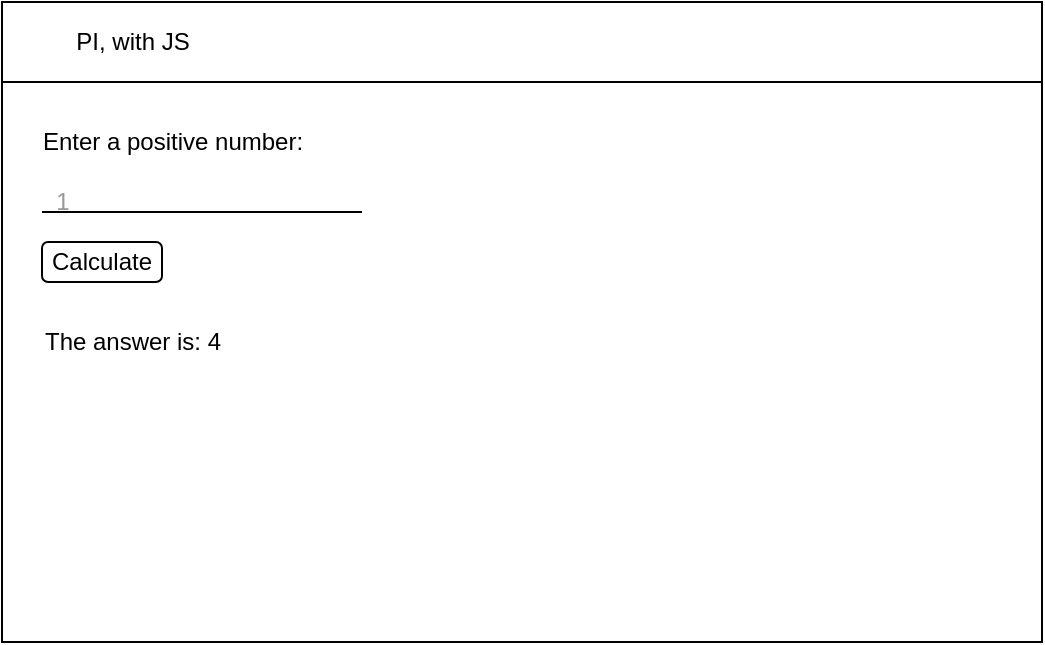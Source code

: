 <mxfile>
    <diagram id="FcQ6Z6nODHMkjm1X5OcG" name="Page-1">
        <mxGraphModel dx="594" dy="569" grid="1" gridSize="10" guides="1" tooltips="1" connect="1" arrows="1" fold="1" page="1" pageScale="1" pageWidth="827" pageHeight="1169" math="0" shadow="0">
            <root>
                <mxCell id="0"/>
                <mxCell id="1" parent="0"/>
                <mxCell id="2" value="" style="rounded=0;whiteSpace=wrap;html=1;" vertex="1" parent="1">
                    <mxGeometry x="40" y="40" width="520" height="320" as="geometry"/>
                </mxCell>
                <mxCell id="3" value="" style="rounded=0;whiteSpace=wrap;html=1;" vertex="1" parent="1">
                    <mxGeometry x="40" y="40" width="520" height="40" as="geometry"/>
                </mxCell>
                <mxCell id="4" value="PI, with JS" style="text;html=1;align=center;verticalAlign=middle;resizable=0;points=[];autosize=1;strokeColor=none;fillColor=none;" vertex="1" parent="1">
                    <mxGeometry x="70" y="50" width="70" height="20" as="geometry"/>
                </mxCell>
                <mxCell id="5" value="Enter a positive number:" style="text;html=1;align=center;verticalAlign=middle;resizable=0;points=[];autosize=1;strokeColor=none;fillColor=none;" vertex="1" parent="1">
                    <mxGeometry x="50" y="100" width="150" height="20" as="geometry"/>
                </mxCell>
                <mxCell id="6" value="" style="line;strokeWidth=1;html=1;" vertex="1" parent="1">
                    <mxGeometry x="60" y="140" width="160" height="10" as="geometry"/>
                </mxCell>
                <mxCell id="8" value="&lt;font color=&quot;#999999&quot;&gt;1&lt;/font&gt;" style="text;html=1;align=center;verticalAlign=middle;resizable=0;points=[];autosize=1;strokeColor=none;fillColor=none;" vertex="1" parent="1">
                    <mxGeometry x="60" y="130" width="20" height="20" as="geometry"/>
                </mxCell>
                <mxCell id="9" value="&lt;font color=&quot;#000000&quot;&gt;Calculate&lt;/font&gt;" style="rounded=1;whiteSpace=wrap;html=1;fontColor=#999999;strokeWidth=1;" vertex="1" parent="1">
                    <mxGeometry x="60" y="160" width="60" height="20" as="geometry"/>
                </mxCell>
                <mxCell id="11" value="The answer is: 4" style="text;html=1;align=center;verticalAlign=middle;resizable=0;points=[];autosize=1;strokeColor=none;fillColor=none;fontColor=#000000;" vertex="1" parent="1">
                    <mxGeometry x="55" y="200" width="100" height="20" as="geometry"/>
                </mxCell>
            </root>
        </mxGraphModel>
    </diagram>
</mxfile>